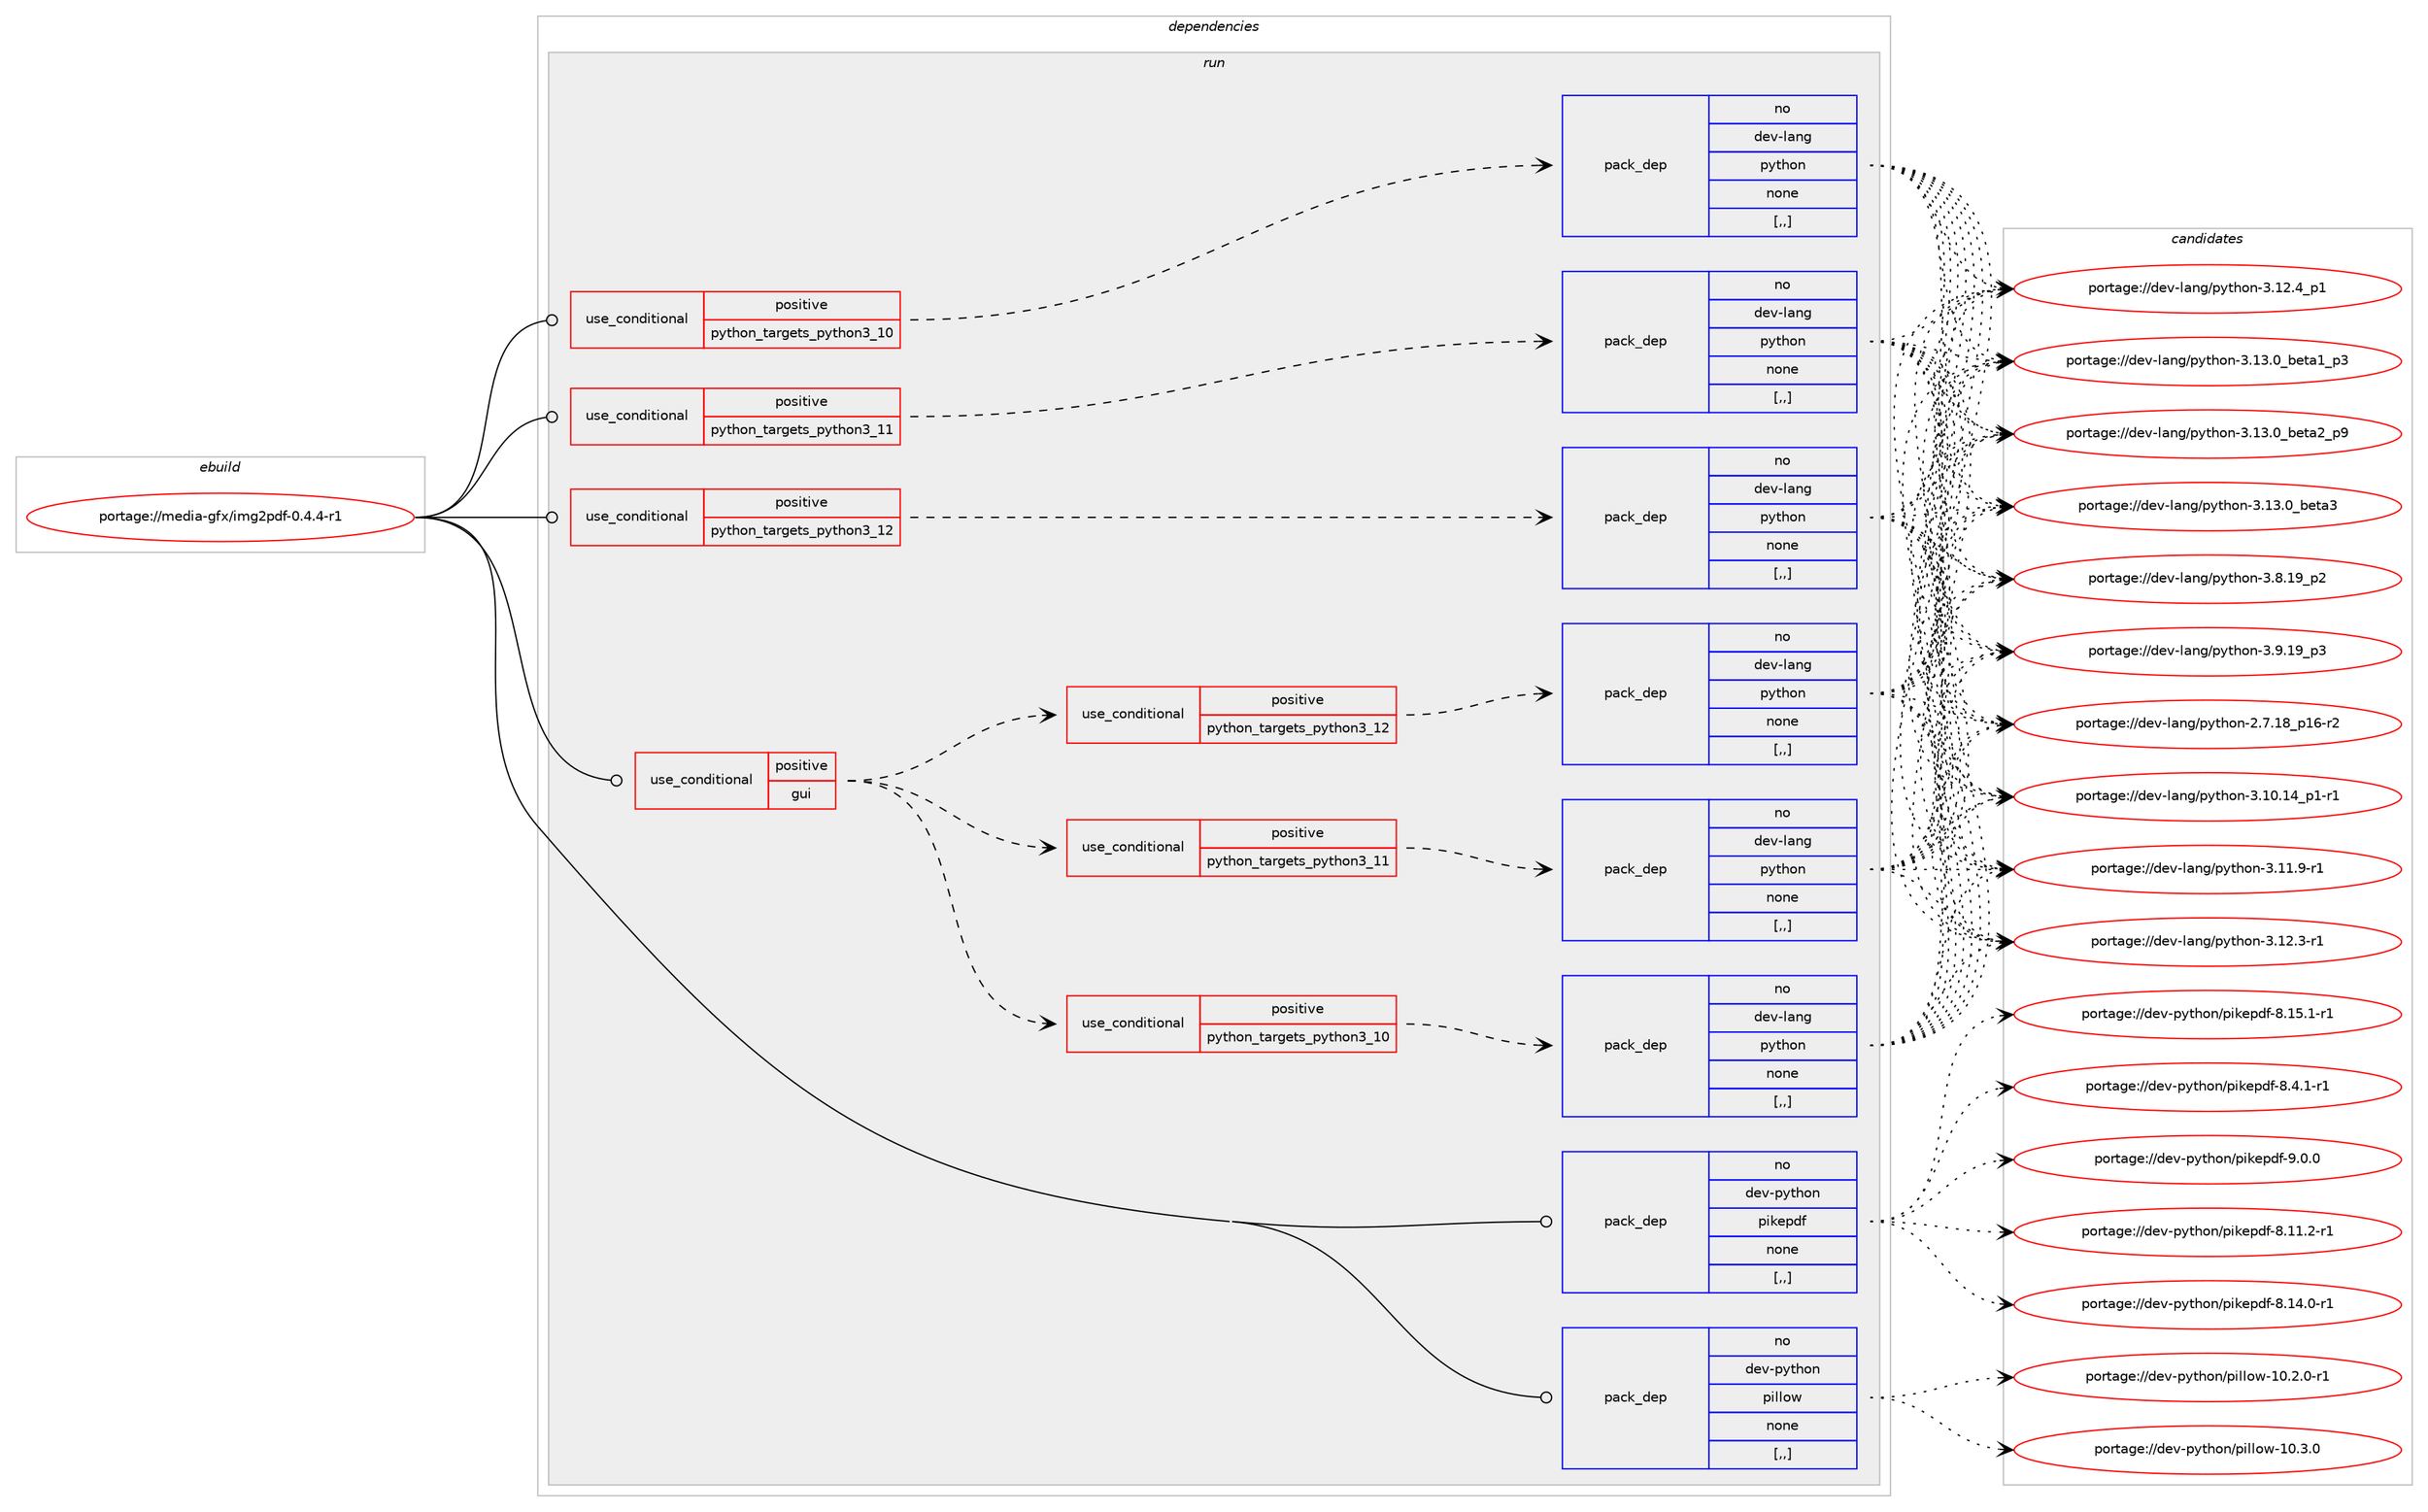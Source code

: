 digraph prolog {

# *************
# Graph options
# *************

newrank=true;
concentrate=true;
compound=true;
graph [rankdir=LR,fontname=Helvetica,fontsize=10,ranksep=1.5];#, ranksep=2.5, nodesep=0.2];
edge  [arrowhead=vee];
node  [fontname=Helvetica,fontsize=10];

# **********
# The ebuild
# **********

subgraph cluster_leftcol {
color=gray;
rank=same;
label=<<i>ebuild</i>>;
id [label="portage://media-gfx/img2pdf-0.4.4-r1", color=red, width=4, href="../media-gfx/img2pdf-0.4.4-r1.svg"];
}

# ****************
# The dependencies
# ****************

subgraph cluster_midcol {
color=gray;
label=<<i>dependencies</i>>;
subgraph cluster_compile {
fillcolor="#eeeeee";
style=filled;
label=<<i>compile</i>>;
}
subgraph cluster_compileandrun {
fillcolor="#eeeeee";
style=filled;
label=<<i>compile and run</i>>;
}
subgraph cluster_run {
fillcolor="#eeeeee";
style=filled;
label=<<i>run</i>>;
subgraph cond71796 {
dependency284496 [label=<<TABLE BORDER="0" CELLBORDER="1" CELLSPACING="0" CELLPADDING="4"><TR><TD ROWSPAN="3" CELLPADDING="10">use_conditional</TD></TR><TR><TD>positive</TD></TR><TR><TD>gui</TD></TR></TABLE>>, shape=none, color=red];
subgraph cond71797 {
dependency284497 [label=<<TABLE BORDER="0" CELLBORDER="1" CELLSPACING="0" CELLPADDING="4"><TR><TD ROWSPAN="3" CELLPADDING="10">use_conditional</TD></TR><TR><TD>positive</TD></TR><TR><TD>python_targets_python3_10</TD></TR></TABLE>>, shape=none, color=red];
subgraph pack210411 {
dependency284498 [label=<<TABLE BORDER="0" CELLBORDER="1" CELLSPACING="0" CELLPADDING="4" WIDTH="220"><TR><TD ROWSPAN="6" CELLPADDING="30">pack_dep</TD></TR><TR><TD WIDTH="110">no</TD></TR><TR><TD>dev-lang</TD></TR><TR><TD>python</TD></TR><TR><TD>none</TD></TR><TR><TD>[,,]</TD></TR></TABLE>>, shape=none, color=blue];
}
dependency284497:e -> dependency284498:w [weight=20,style="dashed",arrowhead="vee"];
}
dependency284496:e -> dependency284497:w [weight=20,style="dashed",arrowhead="vee"];
subgraph cond71798 {
dependency284499 [label=<<TABLE BORDER="0" CELLBORDER="1" CELLSPACING="0" CELLPADDING="4"><TR><TD ROWSPAN="3" CELLPADDING="10">use_conditional</TD></TR><TR><TD>positive</TD></TR><TR><TD>python_targets_python3_11</TD></TR></TABLE>>, shape=none, color=red];
subgraph pack210412 {
dependency284500 [label=<<TABLE BORDER="0" CELLBORDER="1" CELLSPACING="0" CELLPADDING="4" WIDTH="220"><TR><TD ROWSPAN="6" CELLPADDING="30">pack_dep</TD></TR><TR><TD WIDTH="110">no</TD></TR><TR><TD>dev-lang</TD></TR><TR><TD>python</TD></TR><TR><TD>none</TD></TR><TR><TD>[,,]</TD></TR></TABLE>>, shape=none, color=blue];
}
dependency284499:e -> dependency284500:w [weight=20,style="dashed",arrowhead="vee"];
}
dependency284496:e -> dependency284499:w [weight=20,style="dashed",arrowhead="vee"];
subgraph cond71799 {
dependency284501 [label=<<TABLE BORDER="0" CELLBORDER="1" CELLSPACING="0" CELLPADDING="4"><TR><TD ROWSPAN="3" CELLPADDING="10">use_conditional</TD></TR><TR><TD>positive</TD></TR><TR><TD>python_targets_python3_12</TD></TR></TABLE>>, shape=none, color=red];
subgraph pack210413 {
dependency284502 [label=<<TABLE BORDER="0" CELLBORDER="1" CELLSPACING="0" CELLPADDING="4" WIDTH="220"><TR><TD ROWSPAN="6" CELLPADDING="30">pack_dep</TD></TR><TR><TD WIDTH="110">no</TD></TR><TR><TD>dev-lang</TD></TR><TR><TD>python</TD></TR><TR><TD>none</TD></TR><TR><TD>[,,]</TD></TR></TABLE>>, shape=none, color=blue];
}
dependency284501:e -> dependency284502:w [weight=20,style="dashed",arrowhead="vee"];
}
dependency284496:e -> dependency284501:w [weight=20,style="dashed",arrowhead="vee"];
}
id:e -> dependency284496:w [weight=20,style="solid",arrowhead="odot"];
subgraph cond71800 {
dependency284503 [label=<<TABLE BORDER="0" CELLBORDER="1" CELLSPACING="0" CELLPADDING="4"><TR><TD ROWSPAN="3" CELLPADDING="10">use_conditional</TD></TR><TR><TD>positive</TD></TR><TR><TD>python_targets_python3_10</TD></TR></TABLE>>, shape=none, color=red];
subgraph pack210414 {
dependency284504 [label=<<TABLE BORDER="0" CELLBORDER="1" CELLSPACING="0" CELLPADDING="4" WIDTH="220"><TR><TD ROWSPAN="6" CELLPADDING="30">pack_dep</TD></TR><TR><TD WIDTH="110">no</TD></TR><TR><TD>dev-lang</TD></TR><TR><TD>python</TD></TR><TR><TD>none</TD></TR><TR><TD>[,,]</TD></TR></TABLE>>, shape=none, color=blue];
}
dependency284503:e -> dependency284504:w [weight=20,style="dashed",arrowhead="vee"];
}
id:e -> dependency284503:w [weight=20,style="solid",arrowhead="odot"];
subgraph cond71801 {
dependency284505 [label=<<TABLE BORDER="0" CELLBORDER="1" CELLSPACING="0" CELLPADDING="4"><TR><TD ROWSPAN="3" CELLPADDING="10">use_conditional</TD></TR><TR><TD>positive</TD></TR><TR><TD>python_targets_python3_11</TD></TR></TABLE>>, shape=none, color=red];
subgraph pack210415 {
dependency284506 [label=<<TABLE BORDER="0" CELLBORDER="1" CELLSPACING="0" CELLPADDING="4" WIDTH="220"><TR><TD ROWSPAN="6" CELLPADDING="30">pack_dep</TD></TR><TR><TD WIDTH="110">no</TD></TR><TR><TD>dev-lang</TD></TR><TR><TD>python</TD></TR><TR><TD>none</TD></TR><TR><TD>[,,]</TD></TR></TABLE>>, shape=none, color=blue];
}
dependency284505:e -> dependency284506:w [weight=20,style="dashed",arrowhead="vee"];
}
id:e -> dependency284505:w [weight=20,style="solid",arrowhead="odot"];
subgraph cond71802 {
dependency284507 [label=<<TABLE BORDER="0" CELLBORDER="1" CELLSPACING="0" CELLPADDING="4"><TR><TD ROWSPAN="3" CELLPADDING="10">use_conditional</TD></TR><TR><TD>positive</TD></TR><TR><TD>python_targets_python3_12</TD></TR></TABLE>>, shape=none, color=red];
subgraph pack210416 {
dependency284508 [label=<<TABLE BORDER="0" CELLBORDER="1" CELLSPACING="0" CELLPADDING="4" WIDTH="220"><TR><TD ROWSPAN="6" CELLPADDING="30">pack_dep</TD></TR><TR><TD WIDTH="110">no</TD></TR><TR><TD>dev-lang</TD></TR><TR><TD>python</TD></TR><TR><TD>none</TD></TR><TR><TD>[,,]</TD></TR></TABLE>>, shape=none, color=blue];
}
dependency284507:e -> dependency284508:w [weight=20,style="dashed",arrowhead="vee"];
}
id:e -> dependency284507:w [weight=20,style="solid",arrowhead="odot"];
subgraph pack210417 {
dependency284509 [label=<<TABLE BORDER="0" CELLBORDER="1" CELLSPACING="0" CELLPADDING="4" WIDTH="220"><TR><TD ROWSPAN="6" CELLPADDING="30">pack_dep</TD></TR><TR><TD WIDTH="110">no</TD></TR><TR><TD>dev-python</TD></TR><TR><TD>pikepdf</TD></TR><TR><TD>none</TD></TR><TR><TD>[,,]</TD></TR></TABLE>>, shape=none, color=blue];
}
id:e -> dependency284509:w [weight=20,style="solid",arrowhead="odot"];
subgraph pack210418 {
dependency284510 [label=<<TABLE BORDER="0" CELLBORDER="1" CELLSPACING="0" CELLPADDING="4" WIDTH="220"><TR><TD ROWSPAN="6" CELLPADDING="30">pack_dep</TD></TR><TR><TD WIDTH="110">no</TD></TR><TR><TD>dev-python</TD></TR><TR><TD>pillow</TD></TR><TR><TD>none</TD></TR><TR><TD>[,,]</TD></TR></TABLE>>, shape=none, color=blue];
}
id:e -> dependency284510:w [weight=20,style="solid",arrowhead="odot"];
}
}

# **************
# The candidates
# **************

subgraph cluster_choices {
rank=same;
color=gray;
label=<<i>candidates</i>>;

subgraph choice210411 {
color=black;
nodesep=1;
choice100101118451089711010347112121116104111110455046554649569511249544511450 [label="portage://dev-lang/python-2.7.18_p16-r2", color=red, width=4,href="../dev-lang/python-2.7.18_p16-r2.svg"];
choice100101118451089711010347112121116104111110455146494846495295112494511449 [label="portage://dev-lang/python-3.10.14_p1-r1", color=red, width=4,href="../dev-lang/python-3.10.14_p1-r1.svg"];
choice100101118451089711010347112121116104111110455146494946574511449 [label="portage://dev-lang/python-3.11.9-r1", color=red, width=4,href="../dev-lang/python-3.11.9-r1.svg"];
choice100101118451089711010347112121116104111110455146495046514511449 [label="portage://dev-lang/python-3.12.3-r1", color=red, width=4,href="../dev-lang/python-3.12.3-r1.svg"];
choice100101118451089711010347112121116104111110455146495046529511249 [label="portage://dev-lang/python-3.12.4_p1", color=red, width=4,href="../dev-lang/python-3.12.4_p1.svg"];
choice10010111845108971101034711212111610411111045514649514648959810111697499511251 [label="portage://dev-lang/python-3.13.0_beta1_p3", color=red, width=4,href="../dev-lang/python-3.13.0_beta1_p3.svg"];
choice10010111845108971101034711212111610411111045514649514648959810111697509511257 [label="portage://dev-lang/python-3.13.0_beta2_p9", color=red, width=4,href="../dev-lang/python-3.13.0_beta2_p9.svg"];
choice1001011184510897110103471121211161041111104551464951464895981011169751 [label="portage://dev-lang/python-3.13.0_beta3", color=red, width=4,href="../dev-lang/python-3.13.0_beta3.svg"];
choice100101118451089711010347112121116104111110455146564649579511250 [label="portage://dev-lang/python-3.8.19_p2", color=red, width=4,href="../dev-lang/python-3.8.19_p2.svg"];
choice100101118451089711010347112121116104111110455146574649579511251 [label="portage://dev-lang/python-3.9.19_p3", color=red, width=4,href="../dev-lang/python-3.9.19_p3.svg"];
dependency284498:e -> choice100101118451089711010347112121116104111110455046554649569511249544511450:w [style=dotted,weight="100"];
dependency284498:e -> choice100101118451089711010347112121116104111110455146494846495295112494511449:w [style=dotted,weight="100"];
dependency284498:e -> choice100101118451089711010347112121116104111110455146494946574511449:w [style=dotted,weight="100"];
dependency284498:e -> choice100101118451089711010347112121116104111110455146495046514511449:w [style=dotted,weight="100"];
dependency284498:e -> choice100101118451089711010347112121116104111110455146495046529511249:w [style=dotted,weight="100"];
dependency284498:e -> choice10010111845108971101034711212111610411111045514649514648959810111697499511251:w [style=dotted,weight="100"];
dependency284498:e -> choice10010111845108971101034711212111610411111045514649514648959810111697509511257:w [style=dotted,weight="100"];
dependency284498:e -> choice1001011184510897110103471121211161041111104551464951464895981011169751:w [style=dotted,weight="100"];
dependency284498:e -> choice100101118451089711010347112121116104111110455146564649579511250:w [style=dotted,weight="100"];
dependency284498:e -> choice100101118451089711010347112121116104111110455146574649579511251:w [style=dotted,weight="100"];
}
subgraph choice210412 {
color=black;
nodesep=1;
choice100101118451089711010347112121116104111110455046554649569511249544511450 [label="portage://dev-lang/python-2.7.18_p16-r2", color=red, width=4,href="../dev-lang/python-2.7.18_p16-r2.svg"];
choice100101118451089711010347112121116104111110455146494846495295112494511449 [label="portage://dev-lang/python-3.10.14_p1-r1", color=red, width=4,href="../dev-lang/python-3.10.14_p1-r1.svg"];
choice100101118451089711010347112121116104111110455146494946574511449 [label="portage://dev-lang/python-3.11.9-r1", color=red, width=4,href="../dev-lang/python-3.11.9-r1.svg"];
choice100101118451089711010347112121116104111110455146495046514511449 [label="portage://dev-lang/python-3.12.3-r1", color=red, width=4,href="../dev-lang/python-3.12.3-r1.svg"];
choice100101118451089711010347112121116104111110455146495046529511249 [label="portage://dev-lang/python-3.12.4_p1", color=red, width=4,href="../dev-lang/python-3.12.4_p1.svg"];
choice10010111845108971101034711212111610411111045514649514648959810111697499511251 [label="portage://dev-lang/python-3.13.0_beta1_p3", color=red, width=4,href="../dev-lang/python-3.13.0_beta1_p3.svg"];
choice10010111845108971101034711212111610411111045514649514648959810111697509511257 [label="portage://dev-lang/python-3.13.0_beta2_p9", color=red, width=4,href="../dev-lang/python-3.13.0_beta2_p9.svg"];
choice1001011184510897110103471121211161041111104551464951464895981011169751 [label="portage://dev-lang/python-3.13.0_beta3", color=red, width=4,href="../dev-lang/python-3.13.0_beta3.svg"];
choice100101118451089711010347112121116104111110455146564649579511250 [label="portage://dev-lang/python-3.8.19_p2", color=red, width=4,href="../dev-lang/python-3.8.19_p2.svg"];
choice100101118451089711010347112121116104111110455146574649579511251 [label="portage://dev-lang/python-3.9.19_p3", color=red, width=4,href="../dev-lang/python-3.9.19_p3.svg"];
dependency284500:e -> choice100101118451089711010347112121116104111110455046554649569511249544511450:w [style=dotted,weight="100"];
dependency284500:e -> choice100101118451089711010347112121116104111110455146494846495295112494511449:w [style=dotted,weight="100"];
dependency284500:e -> choice100101118451089711010347112121116104111110455146494946574511449:w [style=dotted,weight="100"];
dependency284500:e -> choice100101118451089711010347112121116104111110455146495046514511449:w [style=dotted,weight="100"];
dependency284500:e -> choice100101118451089711010347112121116104111110455146495046529511249:w [style=dotted,weight="100"];
dependency284500:e -> choice10010111845108971101034711212111610411111045514649514648959810111697499511251:w [style=dotted,weight="100"];
dependency284500:e -> choice10010111845108971101034711212111610411111045514649514648959810111697509511257:w [style=dotted,weight="100"];
dependency284500:e -> choice1001011184510897110103471121211161041111104551464951464895981011169751:w [style=dotted,weight="100"];
dependency284500:e -> choice100101118451089711010347112121116104111110455146564649579511250:w [style=dotted,weight="100"];
dependency284500:e -> choice100101118451089711010347112121116104111110455146574649579511251:w [style=dotted,weight="100"];
}
subgraph choice210413 {
color=black;
nodesep=1;
choice100101118451089711010347112121116104111110455046554649569511249544511450 [label="portage://dev-lang/python-2.7.18_p16-r2", color=red, width=4,href="../dev-lang/python-2.7.18_p16-r2.svg"];
choice100101118451089711010347112121116104111110455146494846495295112494511449 [label="portage://dev-lang/python-3.10.14_p1-r1", color=red, width=4,href="../dev-lang/python-3.10.14_p1-r1.svg"];
choice100101118451089711010347112121116104111110455146494946574511449 [label="portage://dev-lang/python-3.11.9-r1", color=red, width=4,href="../dev-lang/python-3.11.9-r1.svg"];
choice100101118451089711010347112121116104111110455146495046514511449 [label="portage://dev-lang/python-3.12.3-r1", color=red, width=4,href="../dev-lang/python-3.12.3-r1.svg"];
choice100101118451089711010347112121116104111110455146495046529511249 [label="portage://dev-lang/python-3.12.4_p1", color=red, width=4,href="../dev-lang/python-3.12.4_p1.svg"];
choice10010111845108971101034711212111610411111045514649514648959810111697499511251 [label="portage://dev-lang/python-3.13.0_beta1_p3", color=red, width=4,href="../dev-lang/python-3.13.0_beta1_p3.svg"];
choice10010111845108971101034711212111610411111045514649514648959810111697509511257 [label="portage://dev-lang/python-3.13.0_beta2_p9", color=red, width=4,href="../dev-lang/python-3.13.0_beta2_p9.svg"];
choice1001011184510897110103471121211161041111104551464951464895981011169751 [label="portage://dev-lang/python-3.13.0_beta3", color=red, width=4,href="../dev-lang/python-3.13.0_beta3.svg"];
choice100101118451089711010347112121116104111110455146564649579511250 [label="portage://dev-lang/python-3.8.19_p2", color=red, width=4,href="../dev-lang/python-3.8.19_p2.svg"];
choice100101118451089711010347112121116104111110455146574649579511251 [label="portage://dev-lang/python-3.9.19_p3", color=red, width=4,href="../dev-lang/python-3.9.19_p3.svg"];
dependency284502:e -> choice100101118451089711010347112121116104111110455046554649569511249544511450:w [style=dotted,weight="100"];
dependency284502:e -> choice100101118451089711010347112121116104111110455146494846495295112494511449:w [style=dotted,weight="100"];
dependency284502:e -> choice100101118451089711010347112121116104111110455146494946574511449:w [style=dotted,weight="100"];
dependency284502:e -> choice100101118451089711010347112121116104111110455146495046514511449:w [style=dotted,weight="100"];
dependency284502:e -> choice100101118451089711010347112121116104111110455146495046529511249:w [style=dotted,weight="100"];
dependency284502:e -> choice10010111845108971101034711212111610411111045514649514648959810111697499511251:w [style=dotted,weight="100"];
dependency284502:e -> choice10010111845108971101034711212111610411111045514649514648959810111697509511257:w [style=dotted,weight="100"];
dependency284502:e -> choice1001011184510897110103471121211161041111104551464951464895981011169751:w [style=dotted,weight="100"];
dependency284502:e -> choice100101118451089711010347112121116104111110455146564649579511250:w [style=dotted,weight="100"];
dependency284502:e -> choice100101118451089711010347112121116104111110455146574649579511251:w [style=dotted,weight="100"];
}
subgraph choice210414 {
color=black;
nodesep=1;
choice100101118451089711010347112121116104111110455046554649569511249544511450 [label="portage://dev-lang/python-2.7.18_p16-r2", color=red, width=4,href="../dev-lang/python-2.7.18_p16-r2.svg"];
choice100101118451089711010347112121116104111110455146494846495295112494511449 [label="portage://dev-lang/python-3.10.14_p1-r1", color=red, width=4,href="../dev-lang/python-3.10.14_p1-r1.svg"];
choice100101118451089711010347112121116104111110455146494946574511449 [label="portage://dev-lang/python-3.11.9-r1", color=red, width=4,href="../dev-lang/python-3.11.9-r1.svg"];
choice100101118451089711010347112121116104111110455146495046514511449 [label="portage://dev-lang/python-3.12.3-r1", color=red, width=4,href="../dev-lang/python-3.12.3-r1.svg"];
choice100101118451089711010347112121116104111110455146495046529511249 [label="portage://dev-lang/python-3.12.4_p1", color=red, width=4,href="../dev-lang/python-3.12.4_p1.svg"];
choice10010111845108971101034711212111610411111045514649514648959810111697499511251 [label="portage://dev-lang/python-3.13.0_beta1_p3", color=red, width=4,href="../dev-lang/python-3.13.0_beta1_p3.svg"];
choice10010111845108971101034711212111610411111045514649514648959810111697509511257 [label="portage://dev-lang/python-3.13.0_beta2_p9", color=red, width=4,href="../dev-lang/python-3.13.0_beta2_p9.svg"];
choice1001011184510897110103471121211161041111104551464951464895981011169751 [label="portage://dev-lang/python-3.13.0_beta3", color=red, width=4,href="../dev-lang/python-3.13.0_beta3.svg"];
choice100101118451089711010347112121116104111110455146564649579511250 [label="portage://dev-lang/python-3.8.19_p2", color=red, width=4,href="../dev-lang/python-3.8.19_p2.svg"];
choice100101118451089711010347112121116104111110455146574649579511251 [label="portage://dev-lang/python-3.9.19_p3", color=red, width=4,href="../dev-lang/python-3.9.19_p3.svg"];
dependency284504:e -> choice100101118451089711010347112121116104111110455046554649569511249544511450:w [style=dotted,weight="100"];
dependency284504:e -> choice100101118451089711010347112121116104111110455146494846495295112494511449:w [style=dotted,weight="100"];
dependency284504:e -> choice100101118451089711010347112121116104111110455146494946574511449:w [style=dotted,weight="100"];
dependency284504:e -> choice100101118451089711010347112121116104111110455146495046514511449:w [style=dotted,weight="100"];
dependency284504:e -> choice100101118451089711010347112121116104111110455146495046529511249:w [style=dotted,weight="100"];
dependency284504:e -> choice10010111845108971101034711212111610411111045514649514648959810111697499511251:w [style=dotted,weight="100"];
dependency284504:e -> choice10010111845108971101034711212111610411111045514649514648959810111697509511257:w [style=dotted,weight="100"];
dependency284504:e -> choice1001011184510897110103471121211161041111104551464951464895981011169751:w [style=dotted,weight="100"];
dependency284504:e -> choice100101118451089711010347112121116104111110455146564649579511250:w [style=dotted,weight="100"];
dependency284504:e -> choice100101118451089711010347112121116104111110455146574649579511251:w [style=dotted,weight="100"];
}
subgraph choice210415 {
color=black;
nodesep=1;
choice100101118451089711010347112121116104111110455046554649569511249544511450 [label="portage://dev-lang/python-2.7.18_p16-r2", color=red, width=4,href="../dev-lang/python-2.7.18_p16-r2.svg"];
choice100101118451089711010347112121116104111110455146494846495295112494511449 [label="portage://dev-lang/python-3.10.14_p1-r1", color=red, width=4,href="../dev-lang/python-3.10.14_p1-r1.svg"];
choice100101118451089711010347112121116104111110455146494946574511449 [label="portage://dev-lang/python-3.11.9-r1", color=red, width=4,href="../dev-lang/python-3.11.9-r1.svg"];
choice100101118451089711010347112121116104111110455146495046514511449 [label="portage://dev-lang/python-3.12.3-r1", color=red, width=4,href="../dev-lang/python-3.12.3-r1.svg"];
choice100101118451089711010347112121116104111110455146495046529511249 [label="portage://dev-lang/python-3.12.4_p1", color=red, width=4,href="../dev-lang/python-3.12.4_p1.svg"];
choice10010111845108971101034711212111610411111045514649514648959810111697499511251 [label="portage://dev-lang/python-3.13.0_beta1_p3", color=red, width=4,href="../dev-lang/python-3.13.0_beta1_p3.svg"];
choice10010111845108971101034711212111610411111045514649514648959810111697509511257 [label="portage://dev-lang/python-3.13.0_beta2_p9", color=red, width=4,href="../dev-lang/python-3.13.0_beta2_p9.svg"];
choice1001011184510897110103471121211161041111104551464951464895981011169751 [label="portage://dev-lang/python-3.13.0_beta3", color=red, width=4,href="../dev-lang/python-3.13.0_beta3.svg"];
choice100101118451089711010347112121116104111110455146564649579511250 [label="portage://dev-lang/python-3.8.19_p2", color=red, width=4,href="../dev-lang/python-3.8.19_p2.svg"];
choice100101118451089711010347112121116104111110455146574649579511251 [label="portage://dev-lang/python-3.9.19_p3", color=red, width=4,href="../dev-lang/python-3.9.19_p3.svg"];
dependency284506:e -> choice100101118451089711010347112121116104111110455046554649569511249544511450:w [style=dotted,weight="100"];
dependency284506:e -> choice100101118451089711010347112121116104111110455146494846495295112494511449:w [style=dotted,weight="100"];
dependency284506:e -> choice100101118451089711010347112121116104111110455146494946574511449:w [style=dotted,weight="100"];
dependency284506:e -> choice100101118451089711010347112121116104111110455146495046514511449:w [style=dotted,weight="100"];
dependency284506:e -> choice100101118451089711010347112121116104111110455146495046529511249:w [style=dotted,weight="100"];
dependency284506:e -> choice10010111845108971101034711212111610411111045514649514648959810111697499511251:w [style=dotted,weight="100"];
dependency284506:e -> choice10010111845108971101034711212111610411111045514649514648959810111697509511257:w [style=dotted,weight="100"];
dependency284506:e -> choice1001011184510897110103471121211161041111104551464951464895981011169751:w [style=dotted,weight="100"];
dependency284506:e -> choice100101118451089711010347112121116104111110455146564649579511250:w [style=dotted,weight="100"];
dependency284506:e -> choice100101118451089711010347112121116104111110455146574649579511251:w [style=dotted,weight="100"];
}
subgraph choice210416 {
color=black;
nodesep=1;
choice100101118451089711010347112121116104111110455046554649569511249544511450 [label="portage://dev-lang/python-2.7.18_p16-r2", color=red, width=4,href="../dev-lang/python-2.7.18_p16-r2.svg"];
choice100101118451089711010347112121116104111110455146494846495295112494511449 [label="portage://dev-lang/python-3.10.14_p1-r1", color=red, width=4,href="../dev-lang/python-3.10.14_p1-r1.svg"];
choice100101118451089711010347112121116104111110455146494946574511449 [label="portage://dev-lang/python-3.11.9-r1", color=red, width=4,href="../dev-lang/python-3.11.9-r1.svg"];
choice100101118451089711010347112121116104111110455146495046514511449 [label="portage://dev-lang/python-3.12.3-r1", color=red, width=4,href="../dev-lang/python-3.12.3-r1.svg"];
choice100101118451089711010347112121116104111110455146495046529511249 [label="portage://dev-lang/python-3.12.4_p1", color=red, width=4,href="../dev-lang/python-3.12.4_p1.svg"];
choice10010111845108971101034711212111610411111045514649514648959810111697499511251 [label="portage://dev-lang/python-3.13.0_beta1_p3", color=red, width=4,href="../dev-lang/python-3.13.0_beta1_p3.svg"];
choice10010111845108971101034711212111610411111045514649514648959810111697509511257 [label="portage://dev-lang/python-3.13.0_beta2_p9", color=red, width=4,href="../dev-lang/python-3.13.0_beta2_p9.svg"];
choice1001011184510897110103471121211161041111104551464951464895981011169751 [label="portage://dev-lang/python-3.13.0_beta3", color=red, width=4,href="../dev-lang/python-3.13.0_beta3.svg"];
choice100101118451089711010347112121116104111110455146564649579511250 [label="portage://dev-lang/python-3.8.19_p2", color=red, width=4,href="../dev-lang/python-3.8.19_p2.svg"];
choice100101118451089711010347112121116104111110455146574649579511251 [label="portage://dev-lang/python-3.9.19_p3", color=red, width=4,href="../dev-lang/python-3.9.19_p3.svg"];
dependency284508:e -> choice100101118451089711010347112121116104111110455046554649569511249544511450:w [style=dotted,weight="100"];
dependency284508:e -> choice100101118451089711010347112121116104111110455146494846495295112494511449:w [style=dotted,weight="100"];
dependency284508:e -> choice100101118451089711010347112121116104111110455146494946574511449:w [style=dotted,weight="100"];
dependency284508:e -> choice100101118451089711010347112121116104111110455146495046514511449:w [style=dotted,weight="100"];
dependency284508:e -> choice100101118451089711010347112121116104111110455146495046529511249:w [style=dotted,weight="100"];
dependency284508:e -> choice10010111845108971101034711212111610411111045514649514648959810111697499511251:w [style=dotted,weight="100"];
dependency284508:e -> choice10010111845108971101034711212111610411111045514649514648959810111697509511257:w [style=dotted,weight="100"];
dependency284508:e -> choice1001011184510897110103471121211161041111104551464951464895981011169751:w [style=dotted,weight="100"];
dependency284508:e -> choice100101118451089711010347112121116104111110455146564649579511250:w [style=dotted,weight="100"];
dependency284508:e -> choice100101118451089711010347112121116104111110455146574649579511251:w [style=dotted,weight="100"];
}
subgraph choice210417 {
color=black;
nodesep=1;
choice1001011184511212111610411111047112105107101112100102455646494946504511449 [label="portage://dev-python/pikepdf-8.11.2-r1", color=red, width=4,href="../dev-python/pikepdf-8.11.2-r1.svg"];
choice1001011184511212111610411111047112105107101112100102455646495246484511449 [label="portage://dev-python/pikepdf-8.14.0-r1", color=red, width=4,href="../dev-python/pikepdf-8.14.0-r1.svg"];
choice1001011184511212111610411111047112105107101112100102455646495346494511449 [label="portage://dev-python/pikepdf-8.15.1-r1", color=red, width=4,href="../dev-python/pikepdf-8.15.1-r1.svg"];
choice10010111845112121116104111110471121051071011121001024556465246494511449 [label="portage://dev-python/pikepdf-8.4.1-r1", color=red, width=4,href="../dev-python/pikepdf-8.4.1-r1.svg"];
choice1001011184511212111610411111047112105107101112100102455746484648 [label="portage://dev-python/pikepdf-9.0.0", color=red, width=4,href="../dev-python/pikepdf-9.0.0.svg"];
dependency284509:e -> choice1001011184511212111610411111047112105107101112100102455646494946504511449:w [style=dotted,weight="100"];
dependency284509:e -> choice1001011184511212111610411111047112105107101112100102455646495246484511449:w [style=dotted,weight="100"];
dependency284509:e -> choice1001011184511212111610411111047112105107101112100102455646495346494511449:w [style=dotted,weight="100"];
dependency284509:e -> choice10010111845112121116104111110471121051071011121001024556465246494511449:w [style=dotted,weight="100"];
dependency284509:e -> choice1001011184511212111610411111047112105107101112100102455746484648:w [style=dotted,weight="100"];
}
subgraph choice210418 {
color=black;
nodesep=1;
choice1001011184511212111610411111047112105108108111119454948465046484511449 [label="portage://dev-python/pillow-10.2.0-r1", color=red, width=4,href="../dev-python/pillow-10.2.0-r1.svg"];
choice100101118451121211161041111104711210510810811111945494846514648 [label="portage://dev-python/pillow-10.3.0", color=red, width=4,href="../dev-python/pillow-10.3.0.svg"];
dependency284510:e -> choice1001011184511212111610411111047112105108108111119454948465046484511449:w [style=dotted,weight="100"];
dependency284510:e -> choice100101118451121211161041111104711210510810811111945494846514648:w [style=dotted,weight="100"];
}
}

}
